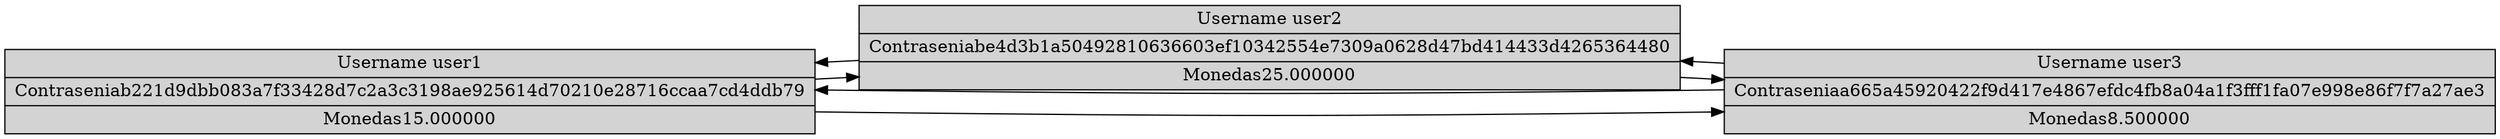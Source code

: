 digraph Usuarios{rankdir = LR;node[shape = record, style = filled];
user1[label= " Username user1| Contraseniab221d9dbb083a7f33428d7c2a3c3198ae925614d70210e28716ccaa7cd4ddb79| Monedas15.000000"]
user2[label= " Username user2| Contraseniabe4d3b1a50492810636603ef10342554e7309a0628d47bd414433d4265364480| Monedas25.000000"]
user3[label= " Username user3| Contraseniaa665a45920422f9d417e4867efdc4fb8a04a1f3fff1fa07e998e86f7f7a27ae3| Monedas8.500000"]
user1->user2;
user1->user3;
user2->user3;
user2->user1;
user3->user1;
user3->user2;
}